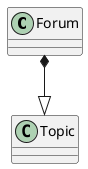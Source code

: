 {
  "sha1": "qe7ebviffrqflfnx0ifhn67njl5w0b2",
  "insertion": {
    "when": "2024-06-04T17:28:42.334Z",
    "url": "http://forum.plantuml.net/9421/arrow-inversion-with-skinparam-linetype-ortho-missing-arrow?show=9421#q9421",
    "user": "plantuml@gmail.com"
  }
}
@startuml
class Forum
class Topic
Forum *--|> Topic
@enduml
